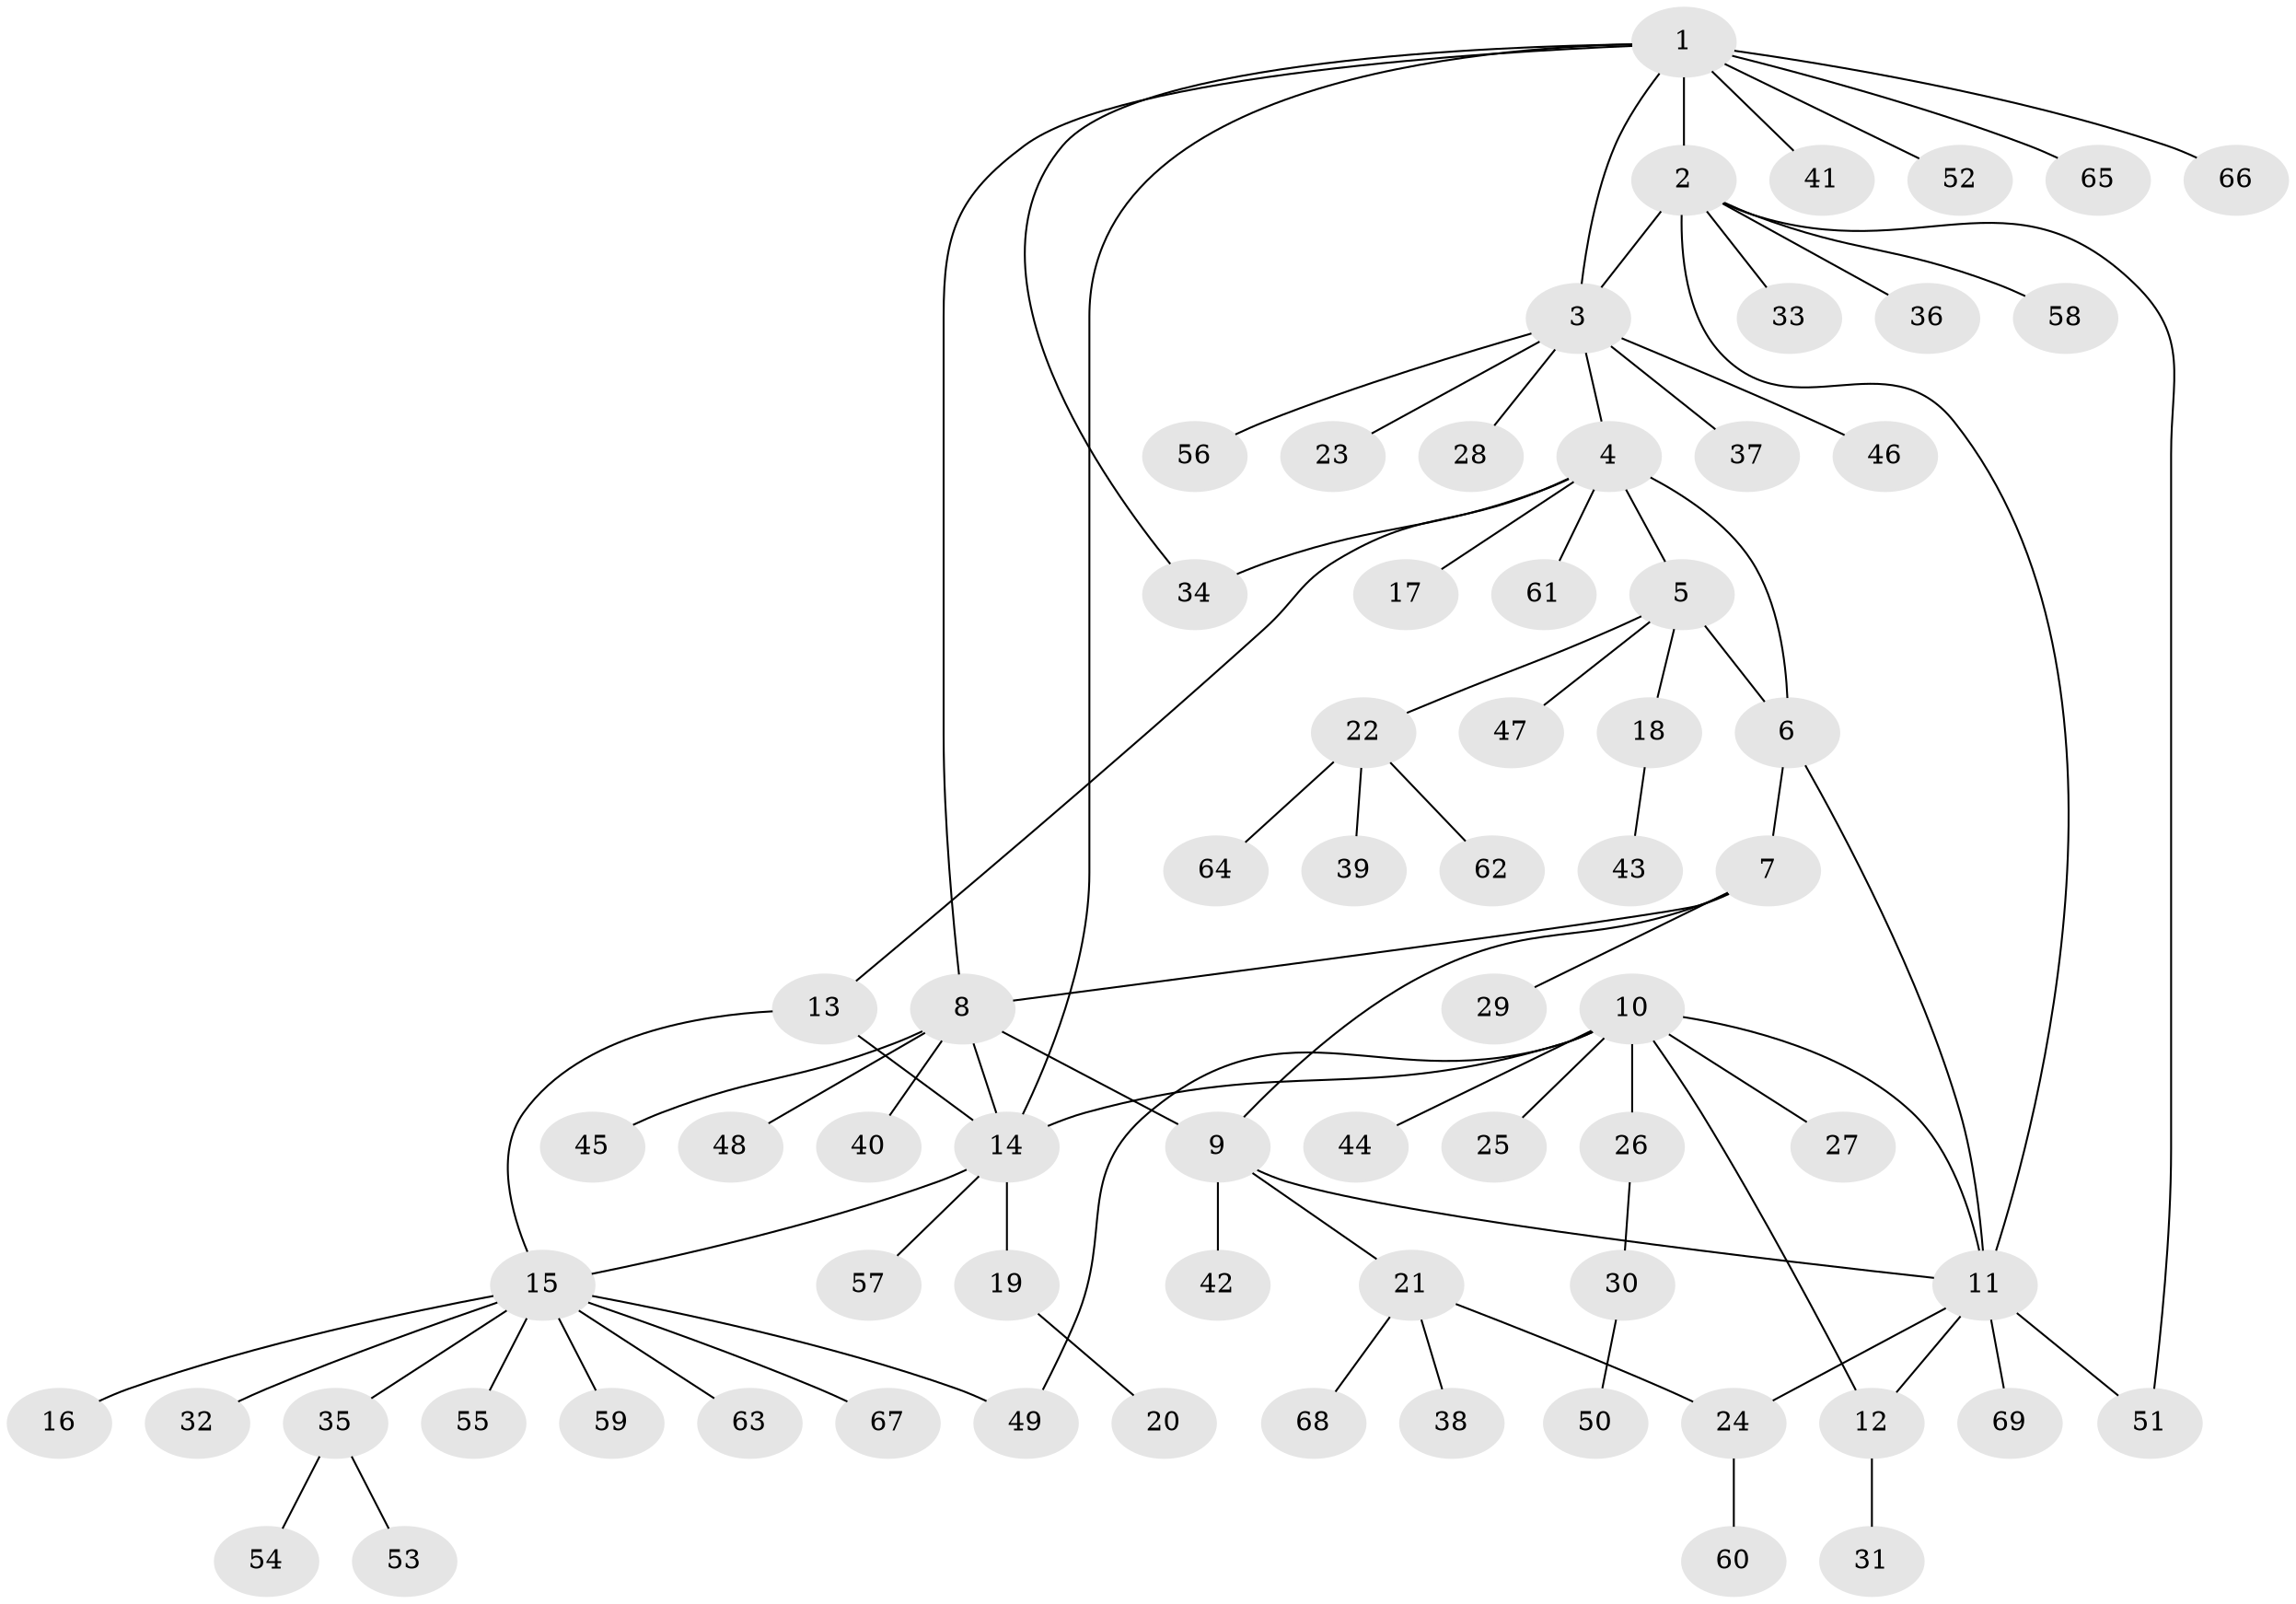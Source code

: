 // Generated by graph-tools (version 1.1) at 2025/50/03/09/25 03:50:32]
// undirected, 69 vertices, 83 edges
graph export_dot {
graph [start="1"]
  node [color=gray90,style=filled];
  1;
  2;
  3;
  4;
  5;
  6;
  7;
  8;
  9;
  10;
  11;
  12;
  13;
  14;
  15;
  16;
  17;
  18;
  19;
  20;
  21;
  22;
  23;
  24;
  25;
  26;
  27;
  28;
  29;
  30;
  31;
  32;
  33;
  34;
  35;
  36;
  37;
  38;
  39;
  40;
  41;
  42;
  43;
  44;
  45;
  46;
  47;
  48;
  49;
  50;
  51;
  52;
  53;
  54;
  55;
  56;
  57;
  58;
  59;
  60;
  61;
  62;
  63;
  64;
  65;
  66;
  67;
  68;
  69;
  1 -- 2;
  1 -- 3;
  1 -- 8;
  1 -- 14;
  1 -- 34;
  1 -- 41;
  1 -- 52;
  1 -- 65;
  1 -- 66;
  2 -- 3;
  2 -- 11;
  2 -- 33;
  2 -- 36;
  2 -- 51;
  2 -- 58;
  3 -- 4;
  3 -- 23;
  3 -- 28;
  3 -- 37;
  3 -- 46;
  3 -- 56;
  4 -- 5;
  4 -- 6;
  4 -- 13;
  4 -- 17;
  4 -- 34;
  4 -- 61;
  5 -- 6;
  5 -- 18;
  5 -- 22;
  5 -- 47;
  6 -- 7;
  6 -- 11;
  7 -- 8;
  7 -- 9;
  7 -- 29;
  8 -- 9;
  8 -- 14;
  8 -- 40;
  8 -- 45;
  8 -- 48;
  9 -- 11;
  9 -- 21;
  9 -- 42;
  10 -- 11;
  10 -- 12;
  10 -- 14;
  10 -- 25;
  10 -- 26;
  10 -- 27;
  10 -- 44;
  10 -- 49;
  11 -- 12;
  11 -- 24;
  11 -- 51;
  11 -- 69;
  12 -- 31;
  13 -- 14;
  13 -- 15;
  14 -- 15;
  14 -- 19;
  14 -- 57;
  15 -- 16;
  15 -- 32;
  15 -- 35;
  15 -- 49;
  15 -- 55;
  15 -- 59;
  15 -- 63;
  15 -- 67;
  18 -- 43;
  19 -- 20;
  21 -- 24;
  21 -- 38;
  21 -- 68;
  22 -- 39;
  22 -- 62;
  22 -- 64;
  24 -- 60;
  26 -- 30;
  30 -- 50;
  35 -- 53;
  35 -- 54;
}
